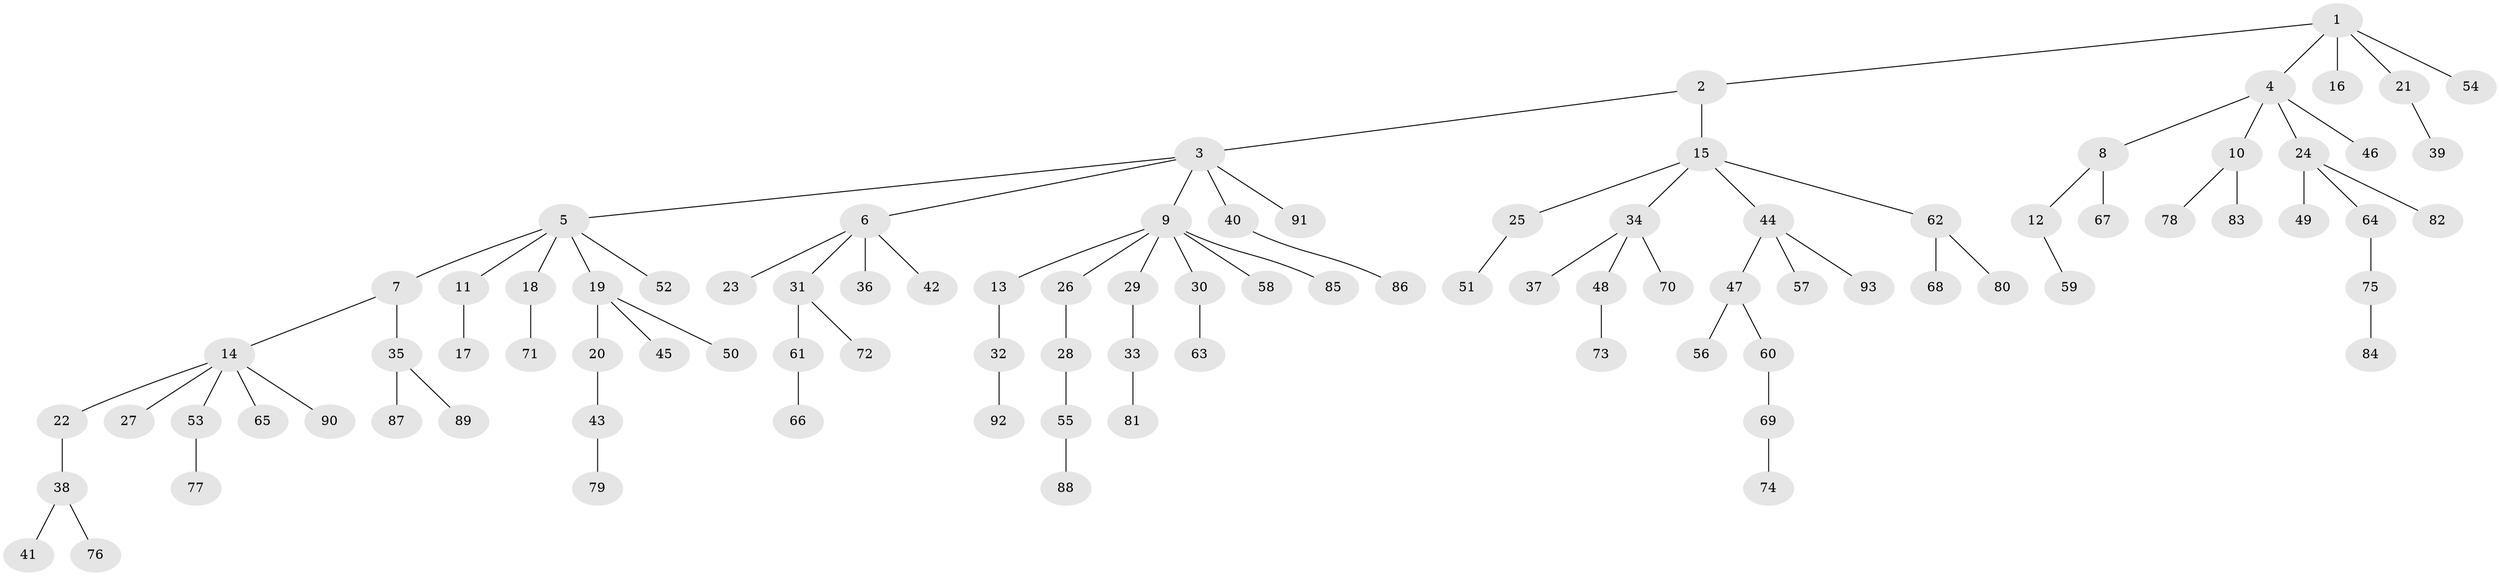 // Generated by graph-tools (version 1.1) at 2025/53/03/09/25 04:53:45]
// undirected, 93 vertices, 92 edges
graph export_dot {
graph [start="1"]
  node [color=gray90,style=filled];
  1;
  2;
  3;
  4;
  5;
  6;
  7;
  8;
  9;
  10;
  11;
  12;
  13;
  14;
  15;
  16;
  17;
  18;
  19;
  20;
  21;
  22;
  23;
  24;
  25;
  26;
  27;
  28;
  29;
  30;
  31;
  32;
  33;
  34;
  35;
  36;
  37;
  38;
  39;
  40;
  41;
  42;
  43;
  44;
  45;
  46;
  47;
  48;
  49;
  50;
  51;
  52;
  53;
  54;
  55;
  56;
  57;
  58;
  59;
  60;
  61;
  62;
  63;
  64;
  65;
  66;
  67;
  68;
  69;
  70;
  71;
  72;
  73;
  74;
  75;
  76;
  77;
  78;
  79;
  80;
  81;
  82;
  83;
  84;
  85;
  86;
  87;
  88;
  89;
  90;
  91;
  92;
  93;
  1 -- 2;
  1 -- 4;
  1 -- 16;
  1 -- 21;
  1 -- 54;
  2 -- 3;
  2 -- 15;
  3 -- 5;
  3 -- 6;
  3 -- 9;
  3 -- 40;
  3 -- 91;
  4 -- 8;
  4 -- 10;
  4 -- 24;
  4 -- 46;
  5 -- 7;
  5 -- 11;
  5 -- 18;
  5 -- 19;
  5 -- 52;
  6 -- 23;
  6 -- 31;
  6 -- 36;
  6 -- 42;
  7 -- 14;
  7 -- 35;
  8 -- 12;
  8 -- 67;
  9 -- 13;
  9 -- 26;
  9 -- 29;
  9 -- 30;
  9 -- 58;
  9 -- 85;
  10 -- 78;
  10 -- 83;
  11 -- 17;
  12 -- 59;
  13 -- 32;
  14 -- 22;
  14 -- 27;
  14 -- 53;
  14 -- 65;
  14 -- 90;
  15 -- 25;
  15 -- 34;
  15 -- 44;
  15 -- 62;
  18 -- 71;
  19 -- 20;
  19 -- 45;
  19 -- 50;
  20 -- 43;
  21 -- 39;
  22 -- 38;
  24 -- 49;
  24 -- 64;
  24 -- 82;
  25 -- 51;
  26 -- 28;
  28 -- 55;
  29 -- 33;
  30 -- 63;
  31 -- 61;
  31 -- 72;
  32 -- 92;
  33 -- 81;
  34 -- 37;
  34 -- 48;
  34 -- 70;
  35 -- 87;
  35 -- 89;
  38 -- 41;
  38 -- 76;
  40 -- 86;
  43 -- 79;
  44 -- 47;
  44 -- 57;
  44 -- 93;
  47 -- 56;
  47 -- 60;
  48 -- 73;
  53 -- 77;
  55 -- 88;
  60 -- 69;
  61 -- 66;
  62 -- 68;
  62 -- 80;
  64 -- 75;
  69 -- 74;
  75 -- 84;
}
